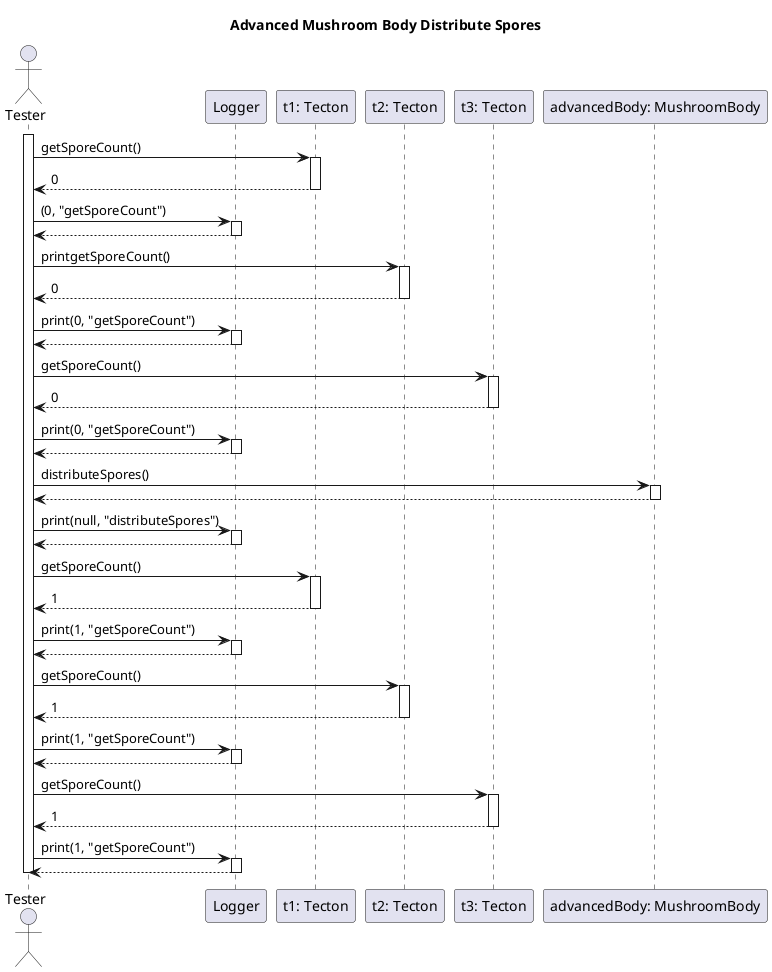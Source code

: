 @startuml Advanced Mushroom Body Distribute Spores

title Advanced Mushroom Body Distribute Spores

actor "Tester" as tester

participant "Logger" as logger

participant "t1: Tecton" as t1
participant "t2: Tecton" as t2
participant "t3: Tecton" as t3

participant "advancedBody: MushroomBody" as amb

activate tester

tester -> t1: getSporeCount()
activate t1
t1 --> tester: 0
deactivate t1

tester -> logger: (0, "getSporeCount")
activate logger
logger --> tester
deactivate logger

tester -> t2: printgetSporeCount()
activate t2
t2 --> tester: 0
deactivate t2

tester -> logger: print(0, "getSporeCount")
activate logger
logger --> tester
deactivate logger

tester -> t3: getSporeCount()
activate t3
t3 --> tester: 0
deactivate t3

tester -> logger: print(0, "getSporeCount")
activate logger
logger --> tester
deactivate logger

tester -> amb: distributeSpores() 
activate amb
amb --> tester
deactivate amb

tester -> logger: print(null, "distributeSpores")
activate logger
logger --> tester
deactivate logger

tester -> t1: getSporeCount()
activate t1
t1 --> tester: 1
deactivate t1

tester -> logger: print(1, "getSporeCount")
activate logger
logger --> tester
deactivate logger

tester -> t2: getSporeCount()
activate t2
t2 --> tester: 1
deactivate t2

tester -> logger: print(1, "getSporeCount")
activate logger
logger --> tester
deactivate logger

tester -> t3: getSporeCount()
activate t3
t3 --> tester: 1
deactivate t3

tester -> logger: print(1, "getSporeCount")
activate logger
logger --> tester
deactivate logger

deactivate tester
@enduml